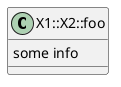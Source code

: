 @startuml

' set namespaceSeparator ::
set namespaceSeparator none
class X1::X2::foo {
    some info
}

@enduml